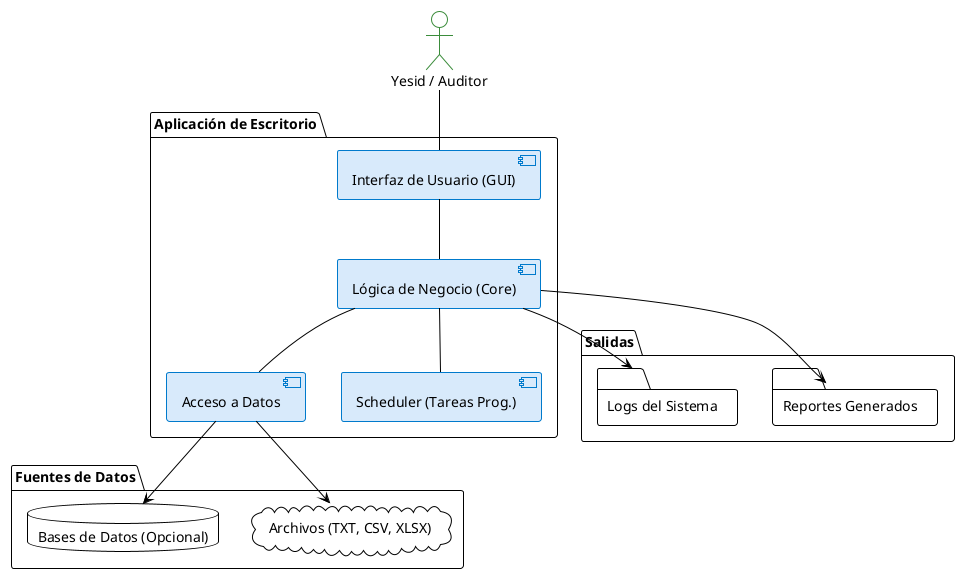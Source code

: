 @startuml
!theme plain
skinparam rectangle {
    BorderColor #4A4A4A
    BackgroundColor #F0F0F0
}
skinparam component {
    BorderColor #007ACC
    BackgroundColor #D8EAFB
}
skinparam actor {
    BorderColor #3B8C3B
}

actor "Yesid / Auditor" as user

package "Aplicación de Escritorio" {
    component "Interfaz de Usuario (GUI)" as gui
    component "Lógica de Negocio (Core)" as core
    component "Acceso a Datos" as data_access
    component "Scheduler (Tareas Prog.)" as scheduler
}

package "Fuentes de Datos" {
    cloud "Archivos (TXT, CSV, XLSX)" as files
    database "Bases de Datos (Opcional)" as db
}

package "Salidas" {
    folder "Reportes Generados" as reports
    folder "Logs del Sistema" as logs
}

user -- gui
gui -- core
core -- data_access
core -- scheduler

data_access --> files
data_access --> db

core --> reports
core --> logs

@enduml
